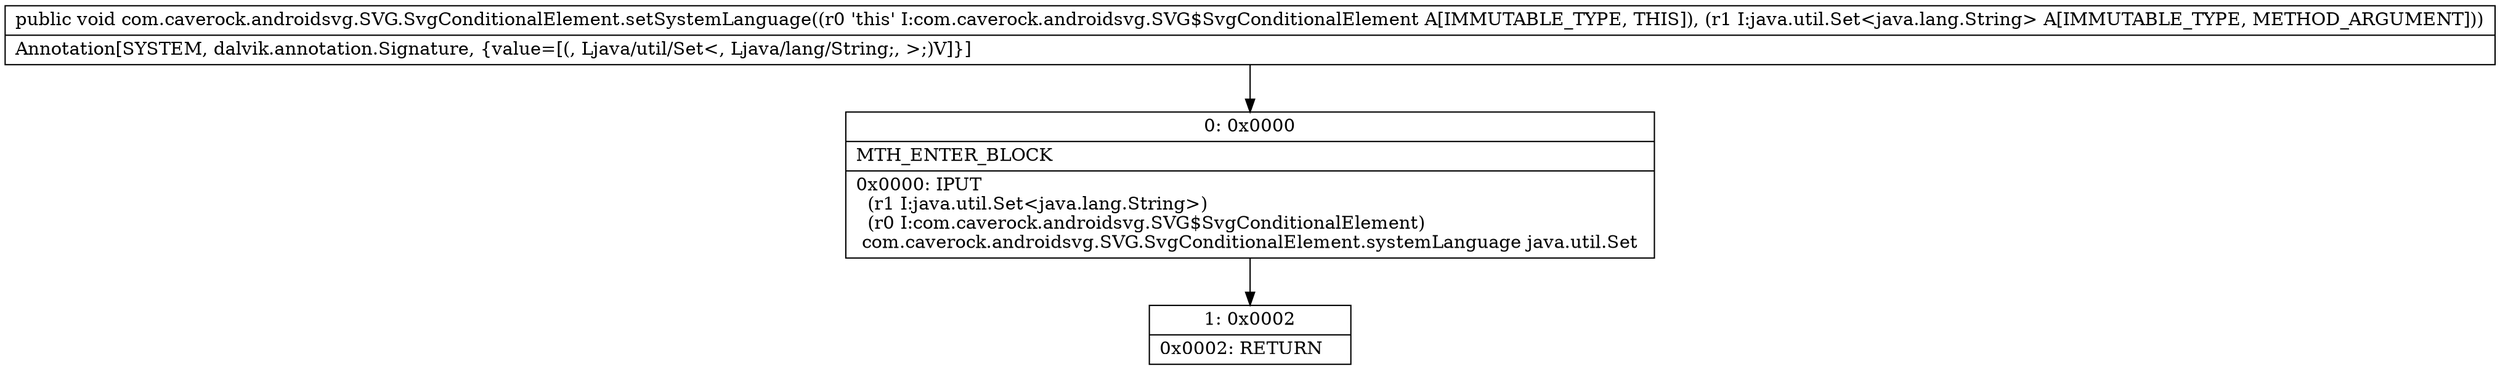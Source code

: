 digraph "CFG forcom.caverock.androidsvg.SVG.SvgConditionalElement.setSystemLanguage(Ljava\/util\/Set;)V" {
Node_0 [shape=record,label="{0\:\ 0x0000|MTH_ENTER_BLOCK\l|0x0000: IPUT  \l  (r1 I:java.util.Set\<java.lang.String\>)\l  (r0 I:com.caverock.androidsvg.SVG$SvgConditionalElement)\l com.caverock.androidsvg.SVG.SvgConditionalElement.systemLanguage java.util.Set \l}"];
Node_1 [shape=record,label="{1\:\ 0x0002|0x0002: RETURN   \l}"];
MethodNode[shape=record,label="{public void com.caverock.androidsvg.SVG.SvgConditionalElement.setSystemLanguage((r0 'this' I:com.caverock.androidsvg.SVG$SvgConditionalElement A[IMMUTABLE_TYPE, THIS]), (r1 I:java.util.Set\<java.lang.String\> A[IMMUTABLE_TYPE, METHOD_ARGUMENT]))  | Annotation[SYSTEM, dalvik.annotation.Signature, \{value=[(, Ljava\/util\/Set\<, Ljava\/lang\/String;, \>;)V]\}]\l}"];
MethodNode -> Node_0;
Node_0 -> Node_1;
}

